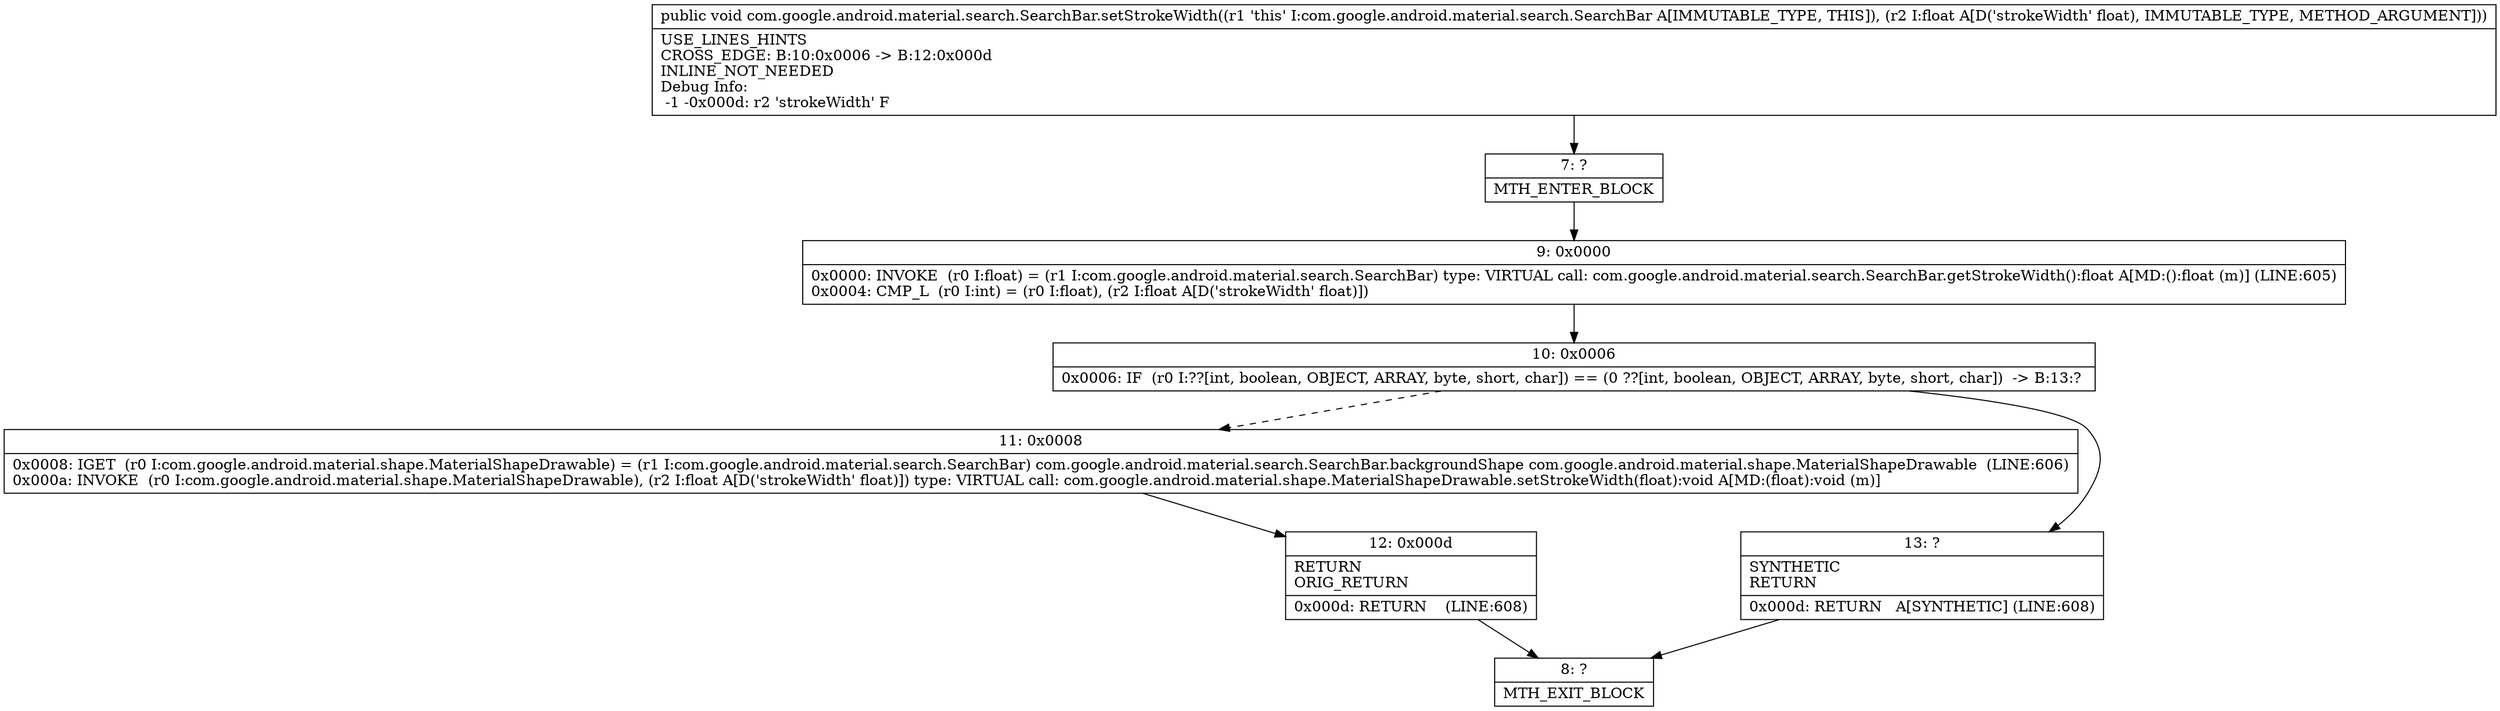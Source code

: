 digraph "CFG forcom.google.android.material.search.SearchBar.setStrokeWidth(F)V" {
Node_7 [shape=record,label="{7\:\ ?|MTH_ENTER_BLOCK\l}"];
Node_9 [shape=record,label="{9\:\ 0x0000|0x0000: INVOKE  (r0 I:float) = (r1 I:com.google.android.material.search.SearchBar) type: VIRTUAL call: com.google.android.material.search.SearchBar.getStrokeWidth():float A[MD:():float (m)] (LINE:605)\l0x0004: CMP_L  (r0 I:int) = (r0 I:float), (r2 I:float A[D('strokeWidth' float)]) \l}"];
Node_10 [shape=record,label="{10\:\ 0x0006|0x0006: IF  (r0 I:??[int, boolean, OBJECT, ARRAY, byte, short, char]) == (0 ??[int, boolean, OBJECT, ARRAY, byte, short, char])  \-\> B:13:? \l}"];
Node_11 [shape=record,label="{11\:\ 0x0008|0x0008: IGET  (r0 I:com.google.android.material.shape.MaterialShapeDrawable) = (r1 I:com.google.android.material.search.SearchBar) com.google.android.material.search.SearchBar.backgroundShape com.google.android.material.shape.MaterialShapeDrawable  (LINE:606)\l0x000a: INVOKE  (r0 I:com.google.android.material.shape.MaterialShapeDrawable), (r2 I:float A[D('strokeWidth' float)]) type: VIRTUAL call: com.google.android.material.shape.MaterialShapeDrawable.setStrokeWidth(float):void A[MD:(float):void (m)]\l}"];
Node_12 [shape=record,label="{12\:\ 0x000d|RETURN\lORIG_RETURN\l|0x000d: RETURN    (LINE:608)\l}"];
Node_8 [shape=record,label="{8\:\ ?|MTH_EXIT_BLOCK\l}"];
Node_13 [shape=record,label="{13\:\ ?|SYNTHETIC\lRETURN\l|0x000d: RETURN   A[SYNTHETIC] (LINE:608)\l}"];
MethodNode[shape=record,label="{public void com.google.android.material.search.SearchBar.setStrokeWidth((r1 'this' I:com.google.android.material.search.SearchBar A[IMMUTABLE_TYPE, THIS]), (r2 I:float A[D('strokeWidth' float), IMMUTABLE_TYPE, METHOD_ARGUMENT]))  | USE_LINES_HINTS\lCROSS_EDGE: B:10:0x0006 \-\> B:12:0x000d\lINLINE_NOT_NEEDED\lDebug Info:\l  \-1 \-0x000d: r2 'strokeWidth' F\l}"];
MethodNode -> Node_7;Node_7 -> Node_9;
Node_9 -> Node_10;
Node_10 -> Node_11[style=dashed];
Node_10 -> Node_13;
Node_11 -> Node_12;
Node_12 -> Node_8;
Node_13 -> Node_8;
}

